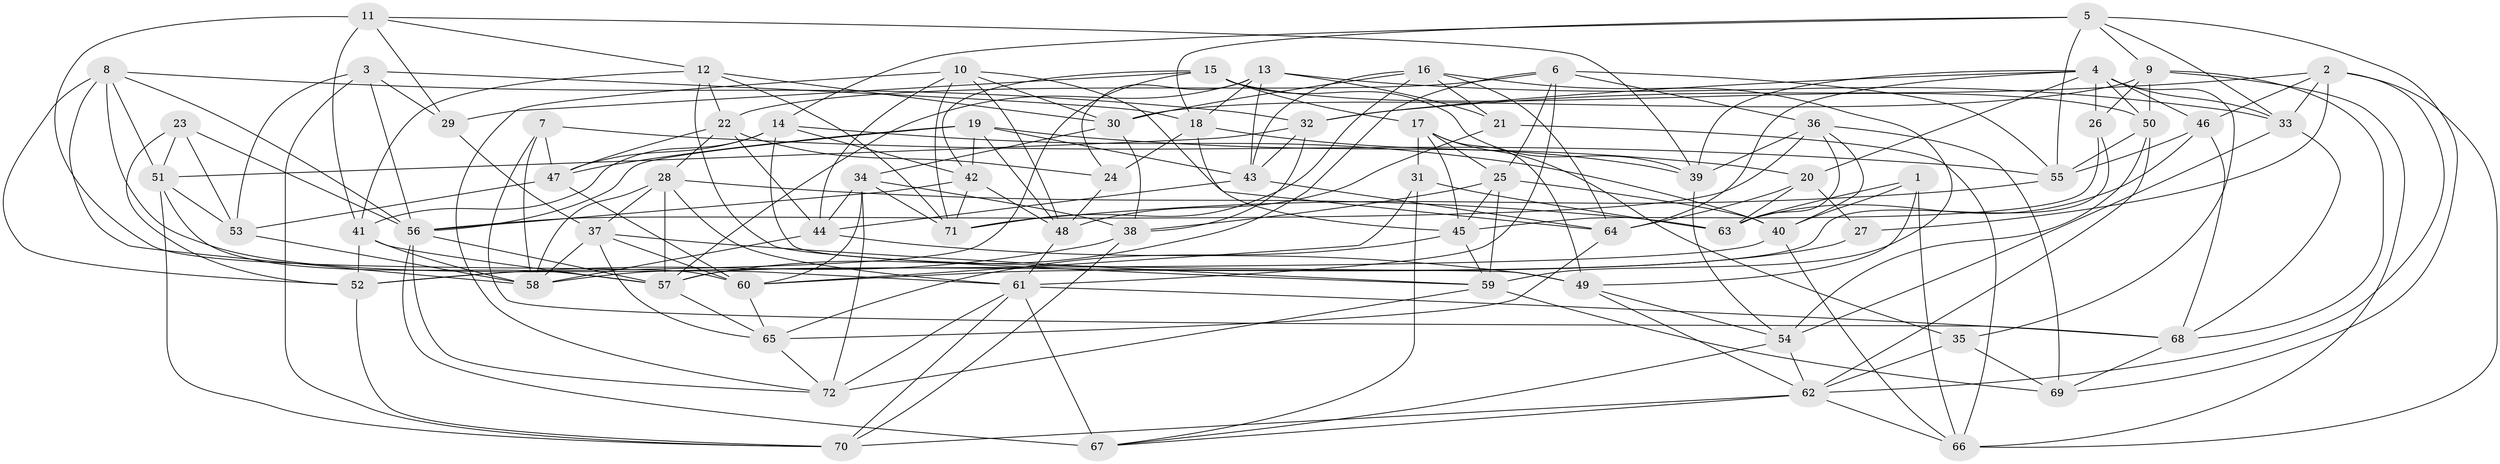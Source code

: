 // original degree distribution, {4: 1.0}
// Generated by graph-tools (version 1.1) at 2025/27/03/09/25 03:27:00]
// undirected, 72 vertices, 210 edges
graph export_dot {
graph [start="1"]
  node [color=gray90,style=filled];
  1;
  2;
  3;
  4;
  5;
  6;
  7;
  8;
  9;
  10;
  11;
  12;
  13;
  14;
  15;
  16;
  17;
  18;
  19;
  20;
  21;
  22;
  23;
  24;
  25;
  26;
  27;
  28;
  29;
  30;
  31;
  32;
  33;
  34;
  35;
  36;
  37;
  38;
  39;
  40;
  41;
  42;
  43;
  44;
  45;
  46;
  47;
  48;
  49;
  50;
  51;
  52;
  53;
  54;
  55;
  56;
  57;
  58;
  59;
  60;
  61;
  62;
  63;
  64;
  65;
  66;
  67;
  68;
  69;
  70;
  71;
  72;
  1 -- 40 [weight=1.0];
  1 -- 49 [weight=1.0];
  1 -- 63 [weight=1.0];
  1 -- 66 [weight=1.0];
  2 -- 27 [weight=1.0];
  2 -- 32 [weight=1.0];
  2 -- 33 [weight=1.0];
  2 -- 46 [weight=1.0];
  2 -- 62 [weight=1.0];
  2 -- 66 [weight=1.0];
  3 -- 18 [weight=1.0];
  3 -- 29 [weight=1.0];
  3 -- 53 [weight=2.0];
  3 -- 56 [weight=1.0];
  3 -- 70 [weight=1.0];
  4 -- 20 [weight=1.0];
  4 -- 26 [weight=1.0];
  4 -- 32 [weight=1.0];
  4 -- 33 [weight=1.0];
  4 -- 35 [weight=1.0];
  4 -- 39 [weight=1.0];
  4 -- 46 [weight=2.0];
  4 -- 50 [weight=1.0];
  4 -- 64 [weight=1.0];
  5 -- 9 [weight=1.0];
  5 -- 14 [weight=1.0];
  5 -- 18 [weight=1.0];
  5 -- 33 [weight=1.0];
  5 -- 55 [weight=1.0];
  5 -- 69 [weight=1.0];
  6 -- 22 [weight=1.0];
  6 -- 25 [weight=1.0];
  6 -- 36 [weight=1.0];
  6 -- 55 [weight=1.0];
  6 -- 57 [weight=1.0];
  6 -- 61 [weight=1.0];
  7 -- 47 [weight=1.0];
  7 -- 55 [weight=1.0];
  7 -- 58 [weight=1.0];
  7 -- 68 [weight=1.0];
  8 -- 32 [weight=1.0];
  8 -- 51 [weight=1.0];
  8 -- 52 [weight=1.0];
  8 -- 56 [weight=1.0];
  8 -- 58 [weight=1.0];
  8 -- 61 [weight=1.0];
  9 -- 26 [weight=1.0];
  9 -- 30 [weight=1.0];
  9 -- 50 [weight=1.0];
  9 -- 66 [weight=1.0];
  9 -- 68 [weight=1.0];
  10 -- 30 [weight=1.0];
  10 -- 44 [weight=1.0];
  10 -- 48 [weight=1.0];
  10 -- 64 [weight=1.0];
  10 -- 71 [weight=1.0];
  10 -- 72 [weight=1.0];
  11 -- 12 [weight=1.0];
  11 -- 29 [weight=1.0];
  11 -- 39 [weight=1.0];
  11 -- 41 [weight=1.0];
  11 -- 60 [weight=2.0];
  12 -- 22 [weight=1.0];
  12 -- 30 [weight=1.0];
  12 -- 41 [weight=1.0];
  12 -- 59 [weight=1.0];
  12 -- 71 [weight=1.0];
  13 -- 18 [weight=1.0];
  13 -- 21 [weight=1.0];
  13 -- 24 [weight=1.0];
  13 -- 33 [weight=1.0];
  13 -- 43 [weight=1.0];
  13 -- 57 [weight=1.0];
  14 -- 40 [weight=1.0];
  14 -- 41 [weight=1.0];
  14 -- 42 [weight=1.0];
  14 -- 47 [weight=1.0];
  14 -- 49 [weight=1.0];
  15 -- 17 [weight=1.0];
  15 -- 29 [weight=1.0];
  15 -- 39 [weight=1.0];
  15 -- 42 [weight=1.0];
  15 -- 50 [weight=1.0];
  15 -- 52 [weight=1.0];
  16 -- 21 [weight=1.0];
  16 -- 30 [weight=1.0];
  16 -- 43 [weight=1.0];
  16 -- 59 [weight=1.0];
  16 -- 64 [weight=1.0];
  16 -- 71 [weight=1.0];
  17 -- 25 [weight=1.0];
  17 -- 31 [weight=1.0];
  17 -- 35 [weight=1.0];
  17 -- 45 [weight=1.0];
  17 -- 49 [weight=1.0];
  18 -- 24 [weight=1.0];
  18 -- 39 [weight=1.0];
  18 -- 45 [weight=1.0];
  19 -- 20 [weight=1.0];
  19 -- 42 [weight=1.0];
  19 -- 43 [weight=1.0];
  19 -- 47 [weight=1.0];
  19 -- 48 [weight=1.0];
  19 -- 56 [weight=1.0];
  20 -- 27 [weight=2.0];
  20 -- 63 [weight=1.0];
  20 -- 64 [weight=1.0];
  21 -- 48 [weight=1.0];
  21 -- 66 [weight=1.0];
  22 -- 24 [weight=1.0];
  22 -- 28 [weight=1.0];
  22 -- 44 [weight=1.0];
  22 -- 47 [weight=1.0];
  23 -- 51 [weight=1.0];
  23 -- 52 [weight=1.0];
  23 -- 53 [weight=1.0];
  23 -- 56 [weight=1.0];
  24 -- 48 [weight=1.0];
  25 -- 38 [weight=1.0];
  25 -- 40 [weight=1.0];
  25 -- 45 [weight=1.0];
  25 -- 59 [weight=1.0];
  26 -- 45 [weight=1.0];
  26 -- 57 [weight=1.0];
  27 -- 60 [weight=1.0];
  28 -- 37 [weight=1.0];
  28 -- 57 [weight=1.0];
  28 -- 58 [weight=1.0];
  28 -- 61 [weight=1.0];
  28 -- 63 [weight=1.0];
  29 -- 37 [weight=1.0];
  30 -- 34 [weight=1.0];
  30 -- 38 [weight=1.0];
  31 -- 60 [weight=1.0];
  31 -- 63 [weight=1.0];
  31 -- 67 [weight=1.0];
  32 -- 38 [weight=1.0];
  32 -- 43 [weight=1.0];
  32 -- 51 [weight=1.0];
  33 -- 54 [weight=1.0];
  33 -- 68 [weight=1.0];
  34 -- 38 [weight=1.0];
  34 -- 44 [weight=1.0];
  34 -- 60 [weight=1.0];
  34 -- 71 [weight=1.0];
  34 -- 72 [weight=1.0];
  35 -- 62 [weight=1.0];
  35 -- 69 [weight=1.0];
  36 -- 39 [weight=1.0];
  36 -- 40 [weight=1.0];
  36 -- 56 [weight=1.0];
  36 -- 63 [weight=1.0];
  36 -- 69 [weight=1.0];
  37 -- 58 [weight=1.0];
  37 -- 59 [weight=1.0];
  37 -- 60 [weight=1.0];
  37 -- 65 [weight=1.0];
  38 -- 52 [weight=1.0];
  38 -- 70 [weight=1.0];
  39 -- 54 [weight=1.0];
  40 -- 58 [weight=1.0];
  40 -- 66 [weight=1.0];
  41 -- 52 [weight=1.0];
  41 -- 57 [weight=1.0];
  41 -- 58 [weight=1.0];
  42 -- 48 [weight=1.0];
  42 -- 56 [weight=1.0];
  42 -- 71 [weight=1.0];
  43 -- 44 [weight=1.0];
  43 -- 64 [weight=1.0];
  44 -- 49 [weight=1.0];
  44 -- 58 [weight=1.0];
  45 -- 59 [weight=1.0];
  45 -- 65 [weight=1.0];
  46 -- 55 [weight=1.0];
  46 -- 63 [weight=1.0];
  46 -- 68 [weight=1.0];
  47 -- 53 [weight=1.0];
  47 -- 60 [weight=1.0];
  48 -- 61 [weight=1.0];
  49 -- 54 [weight=1.0];
  49 -- 62 [weight=1.0];
  50 -- 54 [weight=1.0];
  50 -- 55 [weight=1.0];
  50 -- 62 [weight=1.0];
  51 -- 53 [weight=1.0];
  51 -- 57 [weight=1.0];
  51 -- 70 [weight=1.0];
  52 -- 70 [weight=1.0];
  53 -- 58 [weight=1.0];
  54 -- 62 [weight=1.0];
  54 -- 67 [weight=1.0];
  55 -- 71 [weight=1.0];
  56 -- 57 [weight=1.0];
  56 -- 67 [weight=2.0];
  56 -- 72 [weight=1.0];
  57 -- 65 [weight=1.0];
  59 -- 69 [weight=2.0];
  59 -- 72 [weight=1.0];
  60 -- 65 [weight=1.0];
  61 -- 67 [weight=1.0];
  61 -- 68 [weight=1.0];
  61 -- 70 [weight=1.0];
  61 -- 72 [weight=1.0];
  62 -- 66 [weight=1.0];
  62 -- 67 [weight=1.0];
  62 -- 70 [weight=1.0];
  64 -- 65 [weight=1.0];
  65 -- 72 [weight=1.0];
  68 -- 69 [weight=1.0];
}
